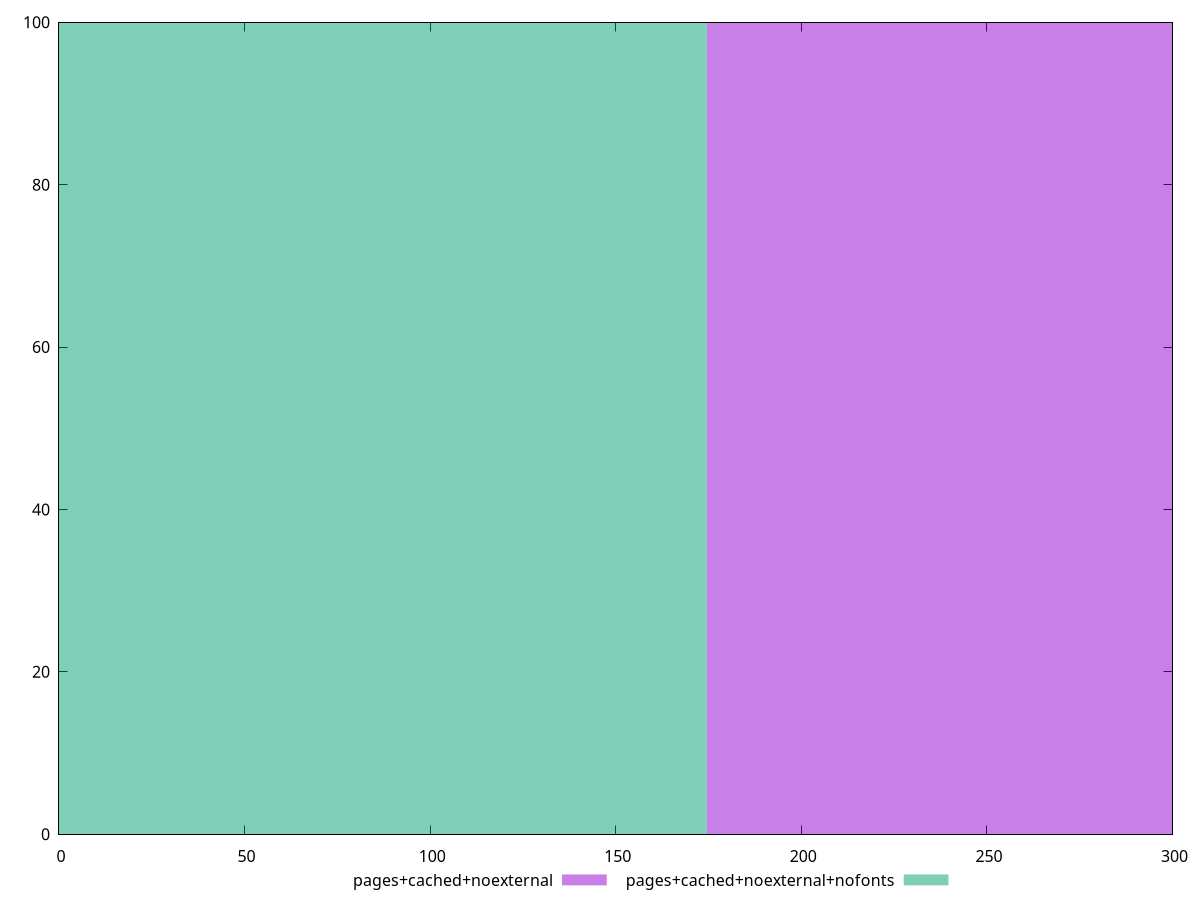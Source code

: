 reset

$pagesCachedNoexternal <<EOF
349.01414899532614 100
EOF

$pagesCachedNoexternalNofonts <<EOF
0 100
EOF

set key outside below
set boxwidth 349.01414899532614
set xrange [0:300]
set yrange [0:100]
set style fill transparent solid 0.5 noborder
set terminal svg size 640, 500 enhanced background rgb 'white'
set output "report_00007_2020-12-11T15:55:29.892Z/unused-css-rules/comparison/histogram/5_vs_6.svg"

plot $pagesCachedNoexternal title "pages+cached+noexternal" with boxes, \
     $pagesCachedNoexternalNofonts title "pages+cached+noexternal+nofonts" with boxes

reset
